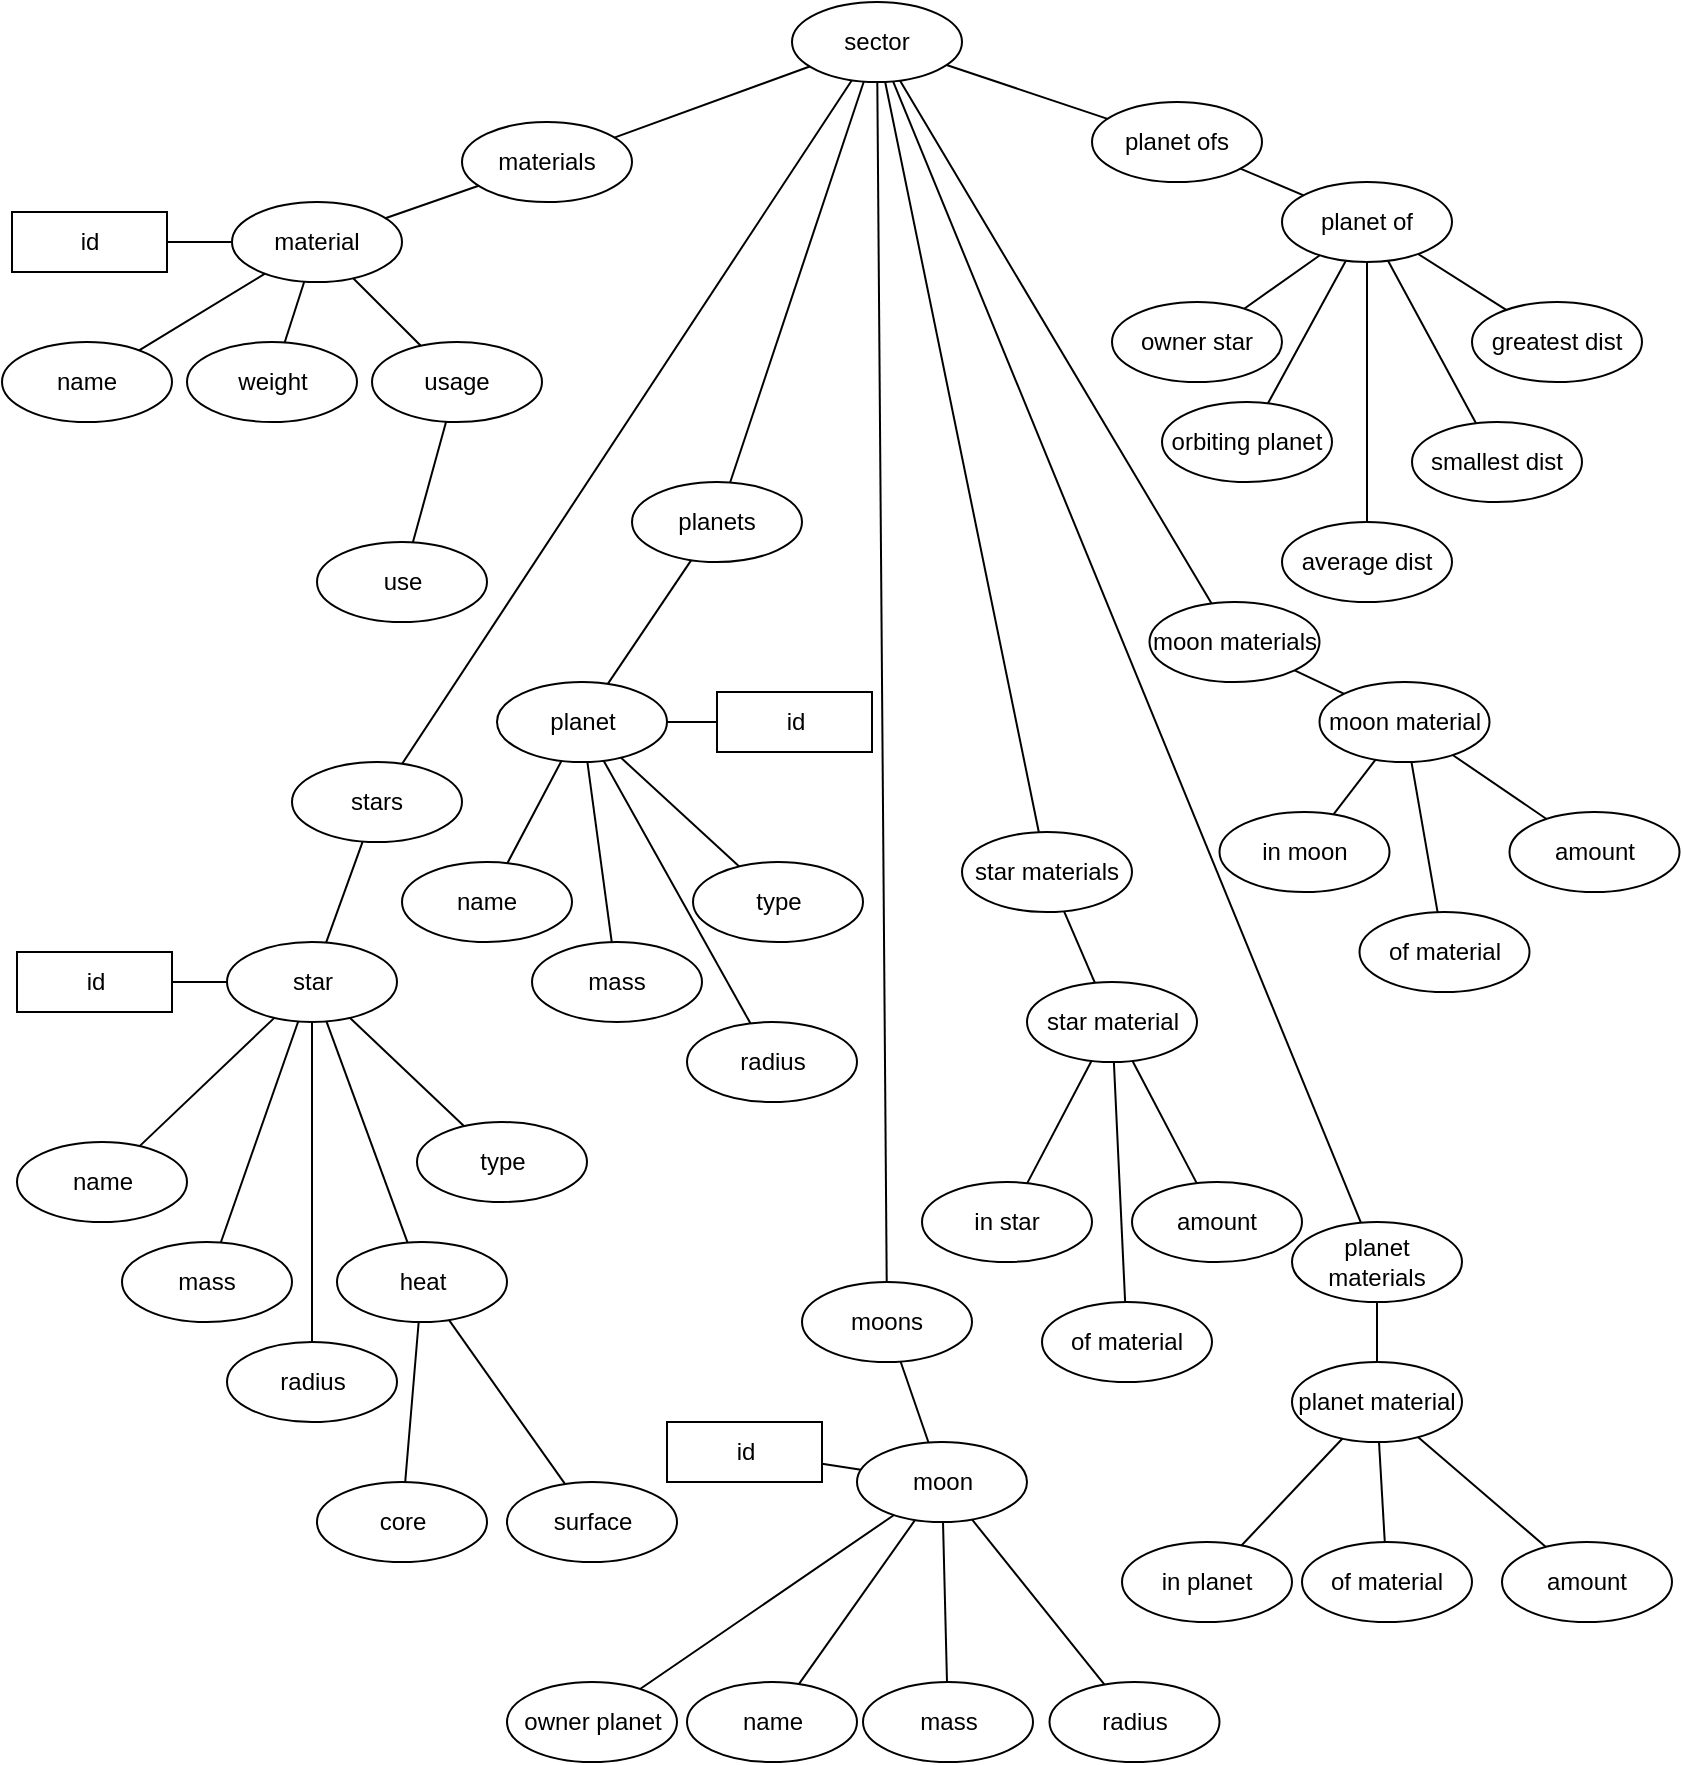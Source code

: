 <mxfile version="13.7.9" type="device"><diagram id="rpk3sC6Hk7ZW48zd230Z" name="Page-1"><mxGraphModel dx="1102" dy="816" grid="1" gridSize="10" guides="1" tooltips="1" connect="1" arrows="1" fold="1" page="1" pageScale="1" pageWidth="850" pageHeight="1100" math="0" shadow="0"><root><mxCell id="0"/><mxCell id="1" parent="0"/><mxCell id="F7qKEZ5J_0iM9DmlsSGn-1" value="sector" style="ellipse;whiteSpace=wrap;html=1;" parent="1" vertex="1"><mxGeometry x="400" y="90" width="85" height="40" as="geometry"/></mxCell><mxCell id="F7qKEZ5J_0iM9DmlsSGn-2" value="moon" style="ellipse;whiteSpace=wrap;html=1;" parent="1" vertex="1"><mxGeometry x="432.5" y="810" width="85" height="40" as="geometry"/></mxCell><mxCell id="F7qKEZ5J_0iM9DmlsSGn-3" value="planet" style="ellipse;whiteSpace=wrap;html=1;" parent="1" vertex="1"><mxGeometry x="252.5" y="430" width="85" height="40" as="geometry"/></mxCell><mxCell id="F7qKEZ5J_0iM9DmlsSGn-4" value="star" style="ellipse;whiteSpace=wrap;html=1;" parent="1" vertex="1"><mxGeometry x="117.5" y="560" width="85" height="40" as="geometry"/></mxCell><mxCell id="F7qKEZ5J_0iM9DmlsSGn-5" value="star material" style="ellipse;whiteSpace=wrap;html=1;" parent="1" vertex="1"><mxGeometry x="517.5" y="580" width="85" height="40" as="geometry"/></mxCell><mxCell id="F7qKEZ5J_0iM9DmlsSGn-7" value="material" style="ellipse;whiteSpace=wrap;html=1;" parent="1" vertex="1"><mxGeometry x="120" y="190" width="85" height="40" as="geometry"/></mxCell><mxCell id="F7qKEZ5J_0iM9DmlsSGn-8" value="amount" style="ellipse;whiteSpace=wrap;html=1;" parent="1" vertex="1"><mxGeometry x="570" y="680" width="85" height="40" as="geometry"/></mxCell><mxCell id="F7qKEZ5J_0iM9DmlsSGn-9" value="of material" style="ellipse;whiteSpace=wrap;html=1;" parent="1" vertex="1"><mxGeometry x="525" y="740" width="85" height="40" as="geometry"/></mxCell><mxCell id="F7qKEZ5J_0iM9DmlsSGn-10" value="surface" style="ellipse;whiteSpace=wrap;html=1;" parent="1" vertex="1"><mxGeometry x="257.5" y="830" width="85" height="40" as="geometry"/></mxCell><mxCell id="F7qKEZ5J_0iM9DmlsSGn-11" value="core" style="ellipse;whiteSpace=wrap;html=1;" parent="1" vertex="1"><mxGeometry x="162.5" y="830" width="85" height="40" as="geometry"/></mxCell><mxCell id="F7qKEZ5J_0iM9DmlsSGn-12" value="type" style="ellipse;whiteSpace=wrap;html=1;" parent="1" vertex="1"><mxGeometry x="212.5" y="650" width="85" height="40" as="geometry"/></mxCell><mxCell id="F7qKEZ5J_0iM9DmlsSGn-13" value="heat" style="ellipse;whiteSpace=wrap;html=1;" parent="1" vertex="1"><mxGeometry x="172.5" y="710" width="85" height="40" as="geometry"/></mxCell><mxCell id="F7qKEZ5J_0iM9DmlsSGn-14" value="radius" style="ellipse;whiteSpace=wrap;html=1;" parent="1" vertex="1"><mxGeometry x="117.5" y="760" width="85" height="40" as="geometry"/></mxCell><mxCell id="F7qKEZ5J_0iM9DmlsSGn-15" value="mass" style="ellipse;whiteSpace=wrap;html=1;" parent="1" vertex="1"><mxGeometry x="65" y="710" width="85" height="40" as="geometry"/></mxCell><mxCell id="F7qKEZ5J_0iM9DmlsSGn-16" value="name" style="ellipse;whiteSpace=wrap;html=1;" parent="1" vertex="1"><mxGeometry x="12.5" y="660" width="85" height="40" as="geometry"/></mxCell><mxCell id="F7qKEZ5J_0iM9DmlsSGn-17" value="use" style="ellipse;whiteSpace=wrap;html=1;" parent="1" vertex="1"><mxGeometry x="162.5" y="360" width="85" height="40" as="geometry"/></mxCell><mxCell id="F7qKEZ5J_0iM9DmlsSGn-18" value="usage" style="ellipse;whiteSpace=wrap;html=1;" parent="1" vertex="1"><mxGeometry x="190" y="260" width="85" height="40" as="geometry"/></mxCell><mxCell id="F7qKEZ5J_0iM9DmlsSGn-19" value="weight" style="ellipse;whiteSpace=wrap;html=1;" parent="1" vertex="1"><mxGeometry x="97.5" y="260" width="85" height="40" as="geometry"/></mxCell><mxCell id="F7qKEZ5J_0iM9DmlsSGn-20" value="name" style="ellipse;whiteSpace=wrap;html=1;" parent="1" vertex="1"><mxGeometry x="5" y="260" width="85" height="40" as="geometry"/></mxCell><mxCell id="F7qKEZ5J_0iM9DmlsSGn-21" value="planet of" style="ellipse;whiteSpace=wrap;html=1;" parent="1" vertex="1"><mxGeometry x="645" y="180" width="85" height="40" as="geometry"/></mxCell><mxCell id="F7qKEZ5J_0iM9DmlsSGn-22" value="moon material" style="ellipse;whiteSpace=wrap;html=1;" parent="1" vertex="1"><mxGeometry x="663.75" y="430" width="85" height="40" as="geometry"/></mxCell><mxCell id="F7qKEZ5J_0iM9DmlsSGn-23" value="planet material" style="ellipse;whiteSpace=wrap;html=1;" parent="1" vertex="1"><mxGeometry x="650" y="770" width="85" height="40" as="geometry"/></mxCell><mxCell id="F7qKEZ5J_0iM9DmlsSGn-24" value="" style="endArrow=none;html=1;" parent="1" source="F7qKEZ5J_0iM9DmlsSGn-44" target="F7qKEZ5J_0iM9DmlsSGn-3" edge="1"><mxGeometry width="50" height="50" relative="1" as="geometry"><mxPoint x="487" y="810" as="sourcePoint"/><mxPoint x="537" y="760" as="targetPoint"/></mxGeometry></mxCell><mxCell id="F7qKEZ5J_0iM9DmlsSGn-25" value="" style="endArrow=none;html=1;" parent="1" source="qSoYFmJG4zn9AVgP1-RR-2" target="F7qKEZ5J_0iM9DmlsSGn-1" edge="1"><mxGeometry width="50" height="50" relative="1" as="geometry"><mxPoint x="55" y="130" as="sourcePoint"/><mxPoint x="105" y="80" as="targetPoint"/></mxGeometry></mxCell><mxCell id="F7qKEZ5J_0iM9DmlsSGn-26" value="" style="endArrow=none;html=1;" parent="1" source="F7qKEZ5J_0iM9DmlsSGn-10" target="F7qKEZ5J_0iM9DmlsSGn-13" edge="1"><mxGeometry width="50" height="50" relative="1" as="geometry"><mxPoint x="230" y="695" as="sourcePoint"/><mxPoint x="280" y="645" as="targetPoint"/></mxGeometry></mxCell><mxCell id="F7qKEZ5J_0iM9DmlsSGn-27" value="" style="endArrow=none;html=1;" parent="1" source="F7qKEZ5J_0iM9DmlsSGn-11" target="F7qKEZ5J_0iM9DmlsSGn-13" edge="1"><mxGeometry width="50" height="50" relative="1" as="geometry"><mxPoint x="-254.5" y="770" as="sourcePoint"/><mxPoint x="-204.5" y="720" as="targetPoint"/></mxGeometry></mxCell><mxCell id="F7qKEZ5J_0iM9DmlsSGn-28" value="" style="endArrow=none;html=1;" parent="1" source="F7qKEZ5J_0iM9DmlsSGn-12" target="F7qKEZ5J_0iM9DmlsSGn-4" edge="1"><mxGeometry width="50" height="50" relative="1" as="geometry"><mxPoint x="-237" y="710" as="sourcePoint"/><mxPoint x="-187" y="660" as="targetPoint"/></mxGeometry></mxCell><mxCell id="F7qKEZ5J_0iM9DmlsSGn-29" value="" style="endArrow=none;html=1;" parent="1" source="F7qKEZ5J_0iM9DmlsSGn-13" target="F7qKEZ5J_0iM9DmlsSGn-4" edge="1"><mxGeometry width="50" height="50" relative="1" as="geometry"><mxPoint x="-234.5" y="790" as="sourcePoint"/><mxPoint x="-184.5" y="740" as="targetPoint"/></mxGeometry></mxCell><mxCell id="F7qKEZ5J_0iM9DmlsSGn-30" value="" style="endArrow=none;html=1;" parent="1" source="F7qKEZ5J_0iM9DmlsSGn-14" target="F7qKEZ5J_0iM9DmlsSGn-4" edge="1"><mxGeometry width="50" height="50" relative="1" as="geometry"><mxPoint x="-224.5" y="800" as="sourcePoint"/><mxPoint x="-174.5" y="750" as="targetPoint"/></mxGeometry></mxCell><mxCell id="F7qKEZ5J_0iM9DmlsSGn-31" value="" style="endArrow=none;html=1;" parent="1" source="F7qKEZ5J_0iM9DmlsSGn-15" target="F7qKEZ5J_0iM9DmlsSGn-4" edge="1"><mxGeometry width="50" height="50" relative="1" as="geometry"><mxPoint x="-214.5" y="810" as="sourcePoint"/><mxPoint x="-164.5" y="760" as="targetPoint"/></mxGeometry></mxCell><mxCell id="F7qKEZ5J_0iM9DmlsSGn-32" value="" style="endArrow=none;html=1;" parent="1" source="F7qKEZ5J_0iM9DmlsSGn-16" target="F7qKEZ5J_0iM9DmlsSGn-4" edge="1"><mxGeometry width="50" height="50" relative="1" as="geometry"><mxPoint x="-204.5" y="820" as="sourcePoint"/><mxPoint x="-154.5" y="770" as="targetPoint"/></mxGeometry></mxCell><mxCell id="F7qKEZ5J_0iM9DmlsSGn-33" value="" style="endArrow=none;html=1;" parent="1" source="F7qKEZ5J_0iM9DmlsSGn-17" target="F7qKEZ5J_0iM9DmlsSGn-18" edge="1"><mxGeometry width="50" height="50" relative="1" as="geometry"><mxPoint x="-30" y="570" as="sourcePoint"/><mxPoint x="20" y="520" as="targetPoint"/></mxGeometry></mxCell><mxCell id="F7qKEZ5J_0iM9DmlsSGn-34" value="" style="endArrow=none;html=1;" parent="1" source="F7qKEZ5J_0iM9DmlsSGn-18" target="F7qKEZ5J_0iM9DmlsSGn-7" edge="1"><mxGeometry width="50" height="50" relative="1" as="geometry"><mxPoint x="-20" y="580" as="sourcePoint"/><mxPoint x="30" y="530" as="targetPoint"/></mxGeometry></mxCell><mxCell id="F7qKEZ5J_0iM9DmlsSGn-35" value="" style="endArrow=none;html=1;" parent="1" source="F7qKEZ5J_0iM9DmlsSGn-19" target="F7qKEZ5J_0iM9DmlsSGn-7" edge="1"><mxGeometry width="50" height="50" relative="1" as="geometry"><mxPoint x="-10" y="590" as="sourcePoint"/><mxPoint x="40" y="540" as="targetPoint"/></mxGeometry></mxCell><mxCell id="F7qKEZ5J_0iM9DmlsSGn-36" value="" style="endArrow=none;html=1;" parent="1" source="F7qKEZ5J_0iM9DmlsSGn-20" target="F7qKEZ5J_0iM9DmlsSGn-7" edge="1"><mxGeometry width="50" height="50" relative="1" as="geometry"><mxPoint y="600" as="sourcePoint"/><mxPoint x="50" y="550" as="targetPoint"/></mxGeometry></mxCell><mxCell id="F7qKEZ5J_0iM9DmlsSGn-37" value="in star" style="ellipse;whiteSpace=wrap;html=1;" parent="1" vertex="1"><mxGeometry x="465" y="680" width="85" height="40" as="geometry"/></mxCell><mxCell id="F7qKEZ5J_0iM9DmlsSGn-38" value="radius" style="ellipse;whiteSpace=wrap;html=1;" parent="1" vertex="1"><mxGeometry x="528.75" y="930" width="85" height="40" as="geometry"/></mxCell><mxCell id="F7qKEZ5J_0iM9DmlsSGn-39" value="mass" style="ellipse;whiteSpace=wrap;html=1;" parent="1" vertex="1"><mxGeometry x="435.5" y="930" width="85" height="40" as="geometry"/></mxCell><mxCell id="F7qKEZ5J_0iM9DmlsSGn-40" value="name" style="ellipse;whiteSpace=wrap;html=1;" parent="1" vertex="1"><mxGeometry x="347.5" y="930" width="85" height="40" as="geometry"/></mxCell><mxCell id="F7qKEZ5J_0iM9DmlsSGn-41" value="type" style="ellipse;whiteSpace=wrap;html=1;" parent="1" vertex="1"><mxGeometry x="350.5" y="520" width="85" height="40" as="geometry"/></mxCell><mxCell id="F7qKEZ5J_0iM9DmlsSGn-42" value="mass" style="ellipse;whiteSpace=wrap;html=1;" parent="1" vertex="1"><mxGeometry x="270" y="560" width="85" height="40" as="geometry"/></mxCell><mxCell id="F7qKEZ5J_0iM9DmlsSGn-43" value="radius" style="ellipse;whiteSpace=wrap;html=1;" parent="1" vertex="1"><mxGeometry x="347.5" y="600" width="85" height="40" as="geometry"/></mxCell><mxCell id="F7qKEZ5J_0iM9DmlsSGn-44" value="name" style="ellipse;whiteSpace=wrap;html=1;" parent="1" vertex="1"><mxGeometry x="205" y="520" width="85" height="40" as="geometry"/></mxCell><mxCell id="F7qKEZ5J_0iM9DmlsSGn-45" value="" style="endArrow=none;html=1;" parent="1" source="F7qKEZ5J_0iM9DmlsSGn-42" target="F7qKEZ5J_0iM9DmlsSGn-3" edge="1"><mxGeometry width="50" height="50" relative="1" as="geometry"><mxPoint x="497" y="820" as="sourcePoint"/><mxPoint x="547" y="770" as="targetPoint"/></mxGeometry></mxCell><mxCell id="F7qKEZ5J_0iM9DmlsSGn-46" value="" style="endArrow=none;html=1;" parent="1" source="F7qKEZ5J_0iM9DmlsSGn-43" target="F7qKEZ5J_0iM9DmlsSGn-3" edge="1"><mxGeometry width="50" height="50" relative="1" as="geometry"><mxPoint x="507" y="830" as="sourcePoint"/><mxPoint x="557" y="780" as="targetPoint"/></mxGeometry></mxCell><mxCell id="F7qKEZ5J_0iM9DmlsSGn-47" value="" style="endArrow=none;html=1;" parent="1" source="F7qKEZ5J_0iM9DmlsSGn-3" target="F7qKEZ5J_0iM9DmlsSGn-41" edge="1"><mxGeometry width="50" height="50" relative="1" as="geometry"><mxPoint x="517" y="840" as="sourcePoint"/><mxPoint x="567" y="790" as="targetPoint"/></mxGeometry></mxCell><mxCell id="F7qKEZ5J_0iM9DmlsSGn-48" value="" style="endArrow=none;html=1;" parent="1" source="qSoYFmJG4zn9AVgP1-RR-9" target="F7qKEZ5J_0iM9DmlsSGn-1" edge="1"><mxGeometry width="50" height="50" relative="1" as="geometry"><mxPoint x="415" y="660" as="sourcePoint"/><mxPoint x="465" y="610" as="targetPoint"/></mxGeometry></mxCell><mxCell id="F7qKEZ5J_0iM9DmlsSGn-49" value="" style="endArrow=none;html=1;" parent="1" source="F7qKEZ5J_0iM9DmlsSGn-2" target="F7qKEZ5J_0iM9DmlsSGn-66" edge="1"><mxGeometry width="50" height="50" relative="1" as="geometry"><mxPoint x="907.5" y="480" as="sourcePoint"/><mxPoint x="957.5" y="430" as="targetPoint"/></mxGeometry></mxCell><mxCell id="F7qKEZ5J_0iM9DmlsSGn-50" value="" style="endArrow=none;html=1;" parent="1" source="F7qKEZ5J_0iM9DmlsSGn-23" target="F7qKEZ5J_0iM9DmlsSGn-72" edge="1"><mxGeometry width="50" height="50" relative="1" as="geometry"><mxPoint x="435" y="680" as="sourcePoint"/><mxPoint x="485" y="630" as="targetPoint"/></mxGeometry></mxCell><mxCell id="F7qKEZ5J_0iM9DmlsSGn-51" value="" style="endArrow=none;html=1;" parent="1" source="F7qKEZ5J_0iM9DmlsSGn-1" target="qSoYFmJG4zn9AVgP1-RR-7" edge="1"><mxGeometry width="50" height="50" relative="1" as="geometry"><mxPoint x="445" y="690" as="sourcePoint"/><mxPoint x="495" y="640" as="targetPoint"/></mxGeometry></mxCell><mxCell id="F7qKEZ5J_0iM9DmlsSGn-52" value="" style="endArrow=none;html=1;" parent="1" source="F7qKEZ5J_0iM9DmlsSGn-1" target="qSoYFmJG4zn9AVgP1-RR-6" edge="1"><mxGeometry width="50" height="50" relative="1" as="geometry"><mxPoint x="455" y="700" as="sourcePoint"/><mxPoint x="505" y="650" as="targetPoint"/></mxGeometry></mxCell><mxCell id="F7qKEZ5J_0iM9DmlsSGn-53" value="" style="endArrow=none;html=1;" parent="1" source="qSoYFmJG4zn9AVgP1-RR-8" target="F7qKEZ5J_0iM9DmlsSGn-1" edge="1"><mxGeometry width="50" height="50" relative="1" as="geometry"><mxPoint x="465" y="710" as="sourcePoint"/><mxPoint x="515" y="660" as="targetPoint"/></mxGeometry></mxCell><mxCell id="F7qKEZ5J_0iM9DmlsSGn-54" value="" style="endArrow=none;html=1;" parent="1" source="F7qKEZ5J_0iM9DmlsSGn-8" target="F7qKEZ5J_0iM9DmlsSGn-5" edge="1"><mxGeometry width="50" height="50" relative="1" as="geometry"><mxPoint x="475" y="720" as="sourcePoint"/><mxPoint x="525" y="670" as="targetPoint"/></mxGeometry></mxCell><mxCell id="F7qKEZ5J_0iM9DmlsSGn-55" value="" style="endArrow=none;html=1;" parent="1" source="F7qKEZ5J_0iM9DmlsSGn-9" target="F7qKEZ5J_0iM9DmlsSGn-5" edge="1"><mxGeometry width="50" height="50" relative="1" as="geometry"><mxPoint x="485" y="730" as="sourcePoint"/><mxPoint x="535" y="680" as="targetPoint"/></mxGeometry></mxCell><mxCell id="F7qKEZ5J_0iM9DmlsSGn-56" value="" style="endArrow=none;html=1;" parent="1" source="F7qKEZ5J_0iM9DmlsSGn-37" target="F7qKEZ5J_0iM9DmlsSGn-5" edge="1"><mxGeometry width="50" height="50" relative="1" as="geometry"><mxPoint x="495" y="740" as="sourcePoint"/><mxPoint x="545" y="690" as="targetPoint"/></mxGeometry></mxCell><mxCell id="F7qKEZ5J_0iM9DmlsSGn-57" value="" style="endArrow=none;html=1;" parent="1" source="F7qKEZ5J_0iM9DmlsSGn-38" target="F7qKEZ5J_0iM9DmlsSGn-2" edge="1"><mxGeometry width="50" height="50" relative="1" as="geometry"><mxPoint x="505" y="750" as="sourcePoint"/><mxPoint x="555" y="700" as="targetPoint"/></mxGeometry></mxCell><mxCell id="F7qKEZ5J_0iM9DmlsSGn-58" value="" style="endArrow=none;html=1;" parent="1" source="F7qKEZ5J_0iM9DmlsSGn-39" target="F7qKEZ5J_0iM9DmlsSGn-2" edge="1"><mxGeometry width="50" height="50" relative="1" as="geometry"><mxPoint x="515" y="760" as="sourcePoint"/><mxPoint x="565" y="710" as="targetPoint"/></mxGeometry></mxCell><mxCell id="F7qKEZ5J_0iM9DmlsSGn-59" value="" style="endArrow=none;html=1;" parent="1" source="F7qKEZ5J_0iM9DmlsSGn-40" target="F7qKEZ5J_0iM9DmlsSGn-2" edge="1"><mxGeometry width="50" height="50" relative="1" as="geometry"><mxPoint x="520" y="300" as="sourcePoint"/><mxPoint x="575" y="720" as="targetPoint"/></mxGeometry></mxCell><mxCell id="F7qKEZ5J_0iM9DmlsSGn-60" value="" style="endArrow=none;html=1;" parent="1" source="qSoYFmJG4zn9AVgP1-RR-1" target="F7qKEZ5J_0iM9DmlsSGn-1" edge="1"><mxGeometry width="50" height="50" relative="1" as="geometry"><mxPoint x="535" y="780" as="sourcePoint"/><mxPoint x="585" y="730" as="targetPoint"/></mxGeometry></mxCell><mxCell id="F7qKEZ5J_0iM9DmlsSGn-61" value="greatest dist" style="ellipse;whiteSpace=wrap;html=1;" parent="1" vertex="1"><mxGeometry x="740" y="240" width="85" height="40" as="geometry"/></mxCell><mxCell id="F7qKEZ5J_0iM9DmlsSGn-62" value="smallest dist" style="ellipse;whiteSpace=wrap;html=1;" parent="1" vertex="1"><mxGeometry x="710" y="300" width="85" height="40" as="geometry"/></mxCell><mxCell id="F7qKEZ5J_0iM9DmlsSGn-63" value="average dist" style="ellipse;whiteSpace=wrap;html=1;" parent="1" vertex="1"><mxGeometry x="645" y="350" width="85" height="40" as="geometry"/></mxCell><mxCell id="F7qKEZ5J_0iM9DmlsSGn-64" value="orbiting planet" style="ellipse;whiteSpace=wrap;html=1;" parent="1" vertex="1"><mxGeometry x="585" y="290" width="85" height="40" as="geometry"/></mxCell><mxCell id="F7qKEZ5J_0iM9DmlsSGn-65" value="owner star" style="ellipse;whiteSpace=wrap;html=1;" parent="1" vertex="1"><mxGeometry x="560" y="240" width="85" height="40" as="geometry"/></mxCell><mxCell id="F7qKEZ5J_0iM9DmlsSGn-66" value="owner planet" style="ellipse;whiteSpace=wrap;html=1;" parent="1" vertex="1"><mxGeometry x="257.5" y="930" width="85" height="40" as="geometry"/></mxCell><mxCell id="F7qKEZ5J_0iM9DmlsSGn-67" value="amount" style="ellipse;whiteSpace=wrap;html=1;" parent="1" vertex="1"><mxGeometry x="758.75" y="495" width="85" height="40" as="geometry"/></mxCell><mxCell id="F7qKEZ5J_0iM9DmlsSGn-68" value="in moon" style="ellipse;whiteSpace=wrap;html=1;" parent="1" vertex="1"><mxGeometry x="613.75" y="495" width="85" height="40" as="geometry"/></mxCell><mxCell id="F7qKEZ5J_0iM9DmlsSGn-69" value="amount" style="ellipse;whiteSpace=wrap;html=1;" parent="1" vertex="1"><mxGeometry x="755" y="860" width="85" height="40" as="geometry"/></mxCell><mxCell id="F7qKEZ5J_0iM9DmlsSGn-70" value="in planet" style="ellipse;whiteSpace=wrap;html=1;" parent="1" vertex="1"><mxGeometry x="565" y="860" width="85" height="40" as="geometry"/></mxCell><mxCell id="F7qKEZ5J_0iM9DmlsSGn-71" value="of material" style="ellipse;whiteSpace=wrap;html=1;" parent="1" vertex="1"><mxGeometry x="683.75" y="545" width="85" height="40" as="geometry"/></mxCell><mxCell id="F7qKEZ5J_0iM9DmlsSGn-72" value="of material" style="ellipse;whiteSpace=wrap;html=1;" parent="1" vertex="1"><mxGeometry x="655" y="860" width="85" height="40" as="geometry"/></mxCell><mxCell id="F7qKEZ5J_0iM9DmlsSGn-73" value="" style="endArrow=none;html=1;" parent="1" source="F7qKEZ5J_0iM9DmlsSGn-21" target="F7qKEZ5J_0iM9DmlsSGn-61" edge="1"><mxGeometry width="50" height="50" relative="1" as="geometry"><mxPoint x="442.5" y="770" as="sourcePoint"/><mxPoint x="492.5" y="720" as="targetPoint"/></mxGeometry></mxCell><mxCell id="F7qKEZ5J_0iM9DmlsSGn-74" value="" style="endArrow=none;html=1;" parent="1" source="F7qKEZ5J_0iM9DmlsSGn-21" target="F7qKEZ5J_0iM9DmlsSGn-63" edge="1"><mxGeometry width="50" height="50" relative="1" as="geometry"><mxPoint x="452.5" y="780" as="sourcePoint"/><mxPoint x="502.5" y="730" as="targetPoint"/></mxGeometry></mxCell><mxCell id="F7qKEZ5J_0iM9DmlsSGn-75" value="" style="endArrow=none;html=1;" parent="1" source="F7qKEZ5J_0iM9DmlsSGn-21" target="F7qKEZ5J_0iM9DmlsSGn-62" edge="1"><mxGeometry width="50" height="50" relative="1" as="geometry"><mxPoint x="462.5" y="790" as="sourcePoint"/><mxPoint x="512.5" y="740" as="targetPoint"/></mxGeometry></mxCell><mxCell id="F7qKEZ5J_0iM9DmlsSGn-76" value="" style="endArrow=none;html=1;" parent="1" source="F7qKEZ5J_0iM9DmlsSGn-64" target="F7qKEZ5J_0iM9DmlsSGn-21" edge="1"><mxGeometry width="50" height="50" relative="1" as="geometry"><mxPoint x="472.5" y="800" as="sourcePoint"/><mxPoint x="522.5" y="750" as="targetPoint"/></mxGeometry></mxCell><mxCell id="F7qKEZ5J_0iM9DmlsSGn-77" value="" style="endArrow=none;html=1;" parent="1" source="F7qKEZ5J_0iM9DmlsSGn-65" target="F7qKEZ5J_0iM9DmlsSGn-21" edge="1"><mxGeometry width="50" height="50" relative="1" as="geometry"><mxPoint x="482.5" y="810" as="sourcePoint"/><mxPoint x="532.5" y="760" as="targetPoint"/></mxGeometry></mxCell><mxCell id="F7qKEZ5J_0iM9DmlsSGn-78" value="" style="endArrow=none;html=1;" parent="1" source="F7qKEZ5J_0iM9DmlsSGn-67" target="F7qKEZ5J_0iM9DmlsSGn-22" edge="1"><mxGeometry width="50" height="50" relative="1" as="geometry"><mxPoint x="967.5" y="540" as="sourcePoint"/><mxPoint x="1017.5" y="490" as="targetPoint"/></mxGeometry></mxCell><mxCell id="F7qKEZ5J_0iM9DmlsSGn-79" value="" style="endArrow=none;html=1;" parent="1" source="F7qKEZ5J_0iM9DmlsSGn-71" target="F7qKEZ5J_0iM9DmlsSGn-22" edge="1"><mxGeometry width="50" height="50" relative="1" as="geometry"><mxPoint x="977.5" y="550" as="sourcePoint"/><mxPoint x="1027.5" y="500" as="targetPoint"/></mxGeometry></mxCell><mxCell id="F7qKEZ5J_0iM9DmlsSGn-80" value="" style="endArrow=none;html=1;" parent="1" source="F7qKEZ5J_0iM9DmlsSGn-68" target="F7qKEZ5J_0iM9DmlsSGn-22" edge="1"><mxGeometry width="50" height="50" relative="1" as="geometry"><mxPoint x="987.5" y="560" as="sourcePoint"/><mxPoint x="1037.5" y="510" as="targetPoint"/></mxGeometry></mxCell><mxCell id="F7qKEZ5J_0iM9DmlsSGn-81" value="" style="endArrow=none;html=1;" parent="1" source="F7qKEZ5J_0iM9DmlsSGn-69" target="F7qKEZ5J_0iM9DmlsSGn-23" edge="1"><mxGeometry width="50" height="50" relative="1" as="geometry"><mxPoint x="997.5" y="570" as="sourcePoint"/><mxPoint x="1047.5" y="520" as="targetPoint"/></mxGeometry></mxCell><mxCell id="F7qKEZ5J_0iM9DmlsSGn-82" value="" style="endArrow=none;html=1;" parent="1" source="F7qKEZ5J_0iM9DmlsSGn-70" target="F7qKEZ5J_0iM9DmlsSGn-23" edge="1"><mxGeometry width="50" height="50" relative="1" as="geometry"><mxPoint x="1007.5" y="580" as="sourcePoint"/><mxPoint x="1057.5" y="530" as="targetPoint"/></mxGeometry></mxCell><mxCell id="F7qKEZ5J_0iM9DmlsSGn-83" value="" style="endArrow=none;html=1;" parent="1" source="F7qKEZ5J_0iM9DmlsSGn-1" target="qSoYFmJG4zn9AVgP1-RR-5" edge="1"><mxGeometry width="50" height="50" relative="1" as="geometry"><mxPoint x="1040" y="495" as="sourcePoint"/><mxPoint x="1090" y="445" as="targetPoint"/></mxGeometry></mxCell><mxCell id="F7qKEZ5J_0iM9DmlsSGn-84" value="" style="endArrow=none;html=1;" parent="1" source="F7qKEZ5J_0iM9DmlsSGn-1" target="qSoYFmJG4zn9AVgP1-RR-3" edge="1"><mxGeometry width="50" height="50" relative="1" as="geometry"><mxPoint x="1050" y="505" as="sourcePoint"/><mxPoint x="1100" y="455" as="targetPoint"/></mxGeometry></mxCell><mxCell id="F7qKEZ5J_0iM9DmlsSGn-93" value="id" style="rounded=0;whiteSpace=wrap;html=1;" parent="1" vertex="1"><mxGeometry x="337.5" y="800" width="77.5" height="30" as="geometry"/></mxCell><mxCell id="F7qKEZ5J_0iM9DmlsSGn-94" value="id" style="rounded=0;whiteSpace=wrap;html=1;" parent="1" vertex="1"><mxGeometry x="362.5" y="435" width="77.5" height="30" as="geometry"/></mxCell><mxCell id="F7qKEZ5J_0iM9DmlsSGn-95" value="id" style="rounded=0;whiteSpace=wrap;html=1;" parent="1" vertex="1"><mxGeometry x="10" y="195" width="77.5" height="30" as="geometry"/></mxCell><mxCell id="F7qKEZ5J_0iM9DmlsSGn-96" value="id" style="rounded=0;whiteSpace=wrap;html=1;" parent="1" vertex="1"><mxGeometry x="12.5" y="565" width="77.5" height="30" as="geometry"/></mxCell><mxCell id="F7qKEZ5J_0iM9DmlsSGn-97" value="" style="endArrow=none;html=1;" parent="1" source="F7qKEZ5J_0iM9DmlsSGn-2" target="F7qKEZ5J_0iM9DmlsSGn-93" edge="1"><mxGeometry width="50" height="50" relative="1" as="geometry"><mxPoint x="30" y="500" as="sourcePoint"/><mxPoint x="80" y="450" as="targetPoint"/></mxGeometry></mxCell><mxCell id="F7qKEZ5J_0iM9DmlsSGn-98" value="" style="endArrow=none;html=1;" parent="1" source="F7qKEZ5J_0iM9DmlsSGn-3" target="F7qKEZ5J_0iM9DmlsSGn-94" edge="1"><mxGeometry width="50" height="50" relative="1" as="geometry"><mxPoint x="40" y="510" as="sourcePoint"/><mxPoint x="90" y="460" as="targetPoint"/></mxGeometry></mxCell><mxCell id="F7qKEZ5J_0iM9DmlsSGn-99" value="" style="endArrow=none;html=1;" parent="1" source="F7qKEZ5J_0iM9DmlsSGn-95" target="F7qKEZ5J_0iM9DmlsSGn-7" edge="1"><mxGeometry width="50" height="50" relative="1" as="geometry"><mxPoint x="50" y="520" as="sourcePoint"/><mxPoint x="100" y="470" as="targetPoint"/></mxGeometry></mxCell><mxCell id="F7qKEZ5J_0iM9DmlsSGn-100" value="" style="endArrow=none;html=1;" parent="1" source="F7qKEZ5J_0iM9DmlsSGn-96" target="F7qKEZ5J_0iM9DmlsSGn-4" edge="1"><mxGeometry width="50" height="50" relative="1" as="geometry"><mxPoint x="60" y="530" as="sourcePoint"/><mxPoint x="110" y="480" as="targetPoint"/></mxGeometry></mxCell><mxCell id="qSoYFmJG4zn9AVgP1-RR-1" value="planets" style="ellipse;whiteSpace=wrap;html=1;" vertex="1" parent="1"><mxGeometry x="320" y="330" width="85" height="40" as="geometry"/></mxCell><mxCell id="qSoYFmJG4zn9AVgP1-RR-2" value="materials" style="ellipse;whiteSpace=wrap;html=1;" vertex="1" parent="1"><mxGeometry x="235" y="150" width="85" height="40" as="geometry"/></mxCell><mxCell id="qSoYFmJG4zn9AVgP1-RR-3" value="planet ofs" style="ellipse;whiteSpace=wrap;html=1;" vertex="1" parent="1"><mxGeometry x="550" y="140" width="85" height="40" as="geometry"/></mxCell><mxCell id="qSoYFmJG4zn9AVgP1-RR-5" value="moon materials" style="ellipse;whiteSpace=wrap;html=1;" vertex="1" parent="1"><mxGeometry x="578.75" y="390" width="85" height="40" as="geometry"/></mxCell><mxCell id="qSoYFmJG4zn9AVgP1-RR-6" value="star materials" style="ellipse;whiteSpace=wrap;html=1;" vertex="1" parent="1"><mxGeometry x="485" y="505" width="85" height="40" as="geometry"/></mxCell><mxCell id="qSoYFmJG4zn9AVgP1-RR-7" value="planet materials" style="ellipse;whiteSpace=wrap;html=1;" vertex="1" parent="1"><mxGeometry x="650" y="700" width="85" height="40" as="geometry"/></mxCell><mxCell id="qSoYFmJG4zn9AVgP1-RR-8" value="moons" style="ellipse;whiteSpace=wrap;html=1;" vertex="1" parent="1"><mxGeometry x="405" y="730" width="85" height="40" as="geometry"/></mxCell><mxCell id="qSoYFmJG4zn9AVgP1-RR-9" value="stars" style="ellipse;whiteSpace=wrap;html=1;" vertex="1" parent="1"><mxGeometry x="150" y="470" width="85" height="40" as="geometry"/></mxCell><mxCell id="qSoYFmJG4zn9AVgP1-RR-10" value="" style="endArrow=none;html=1;" edge="1" parent="1" source="F7qKEZ5J_0iM9DmlsSGn-7" target="qSoYFmJG4zn9AVgP1-RR-2"><mxGeometry width="50" height="50" relative="1" as="geometry"><mxPoint x="37.5" y="390" as="sourcePoint"/><mxPoint x="87.5" y="340" as="targetPoint"/></mxGeometry></mxCell><mxCell id="qSoYFmJG4zn9AVgP1-RR-11" value="" style="endArrow=none;html=1;" edge="1" parent="1" source="qSoYFmJG4zn9AVgP1-RR-3" target="F7qKEZ5J_0iM9DmlsSGn-21"><mxGeometry width="50" height="50" relative="1" as="geometry"><mxPoint x="47.5" y="400" as="sourcePoint"/><mxPoint x="97.5" y="350" as="targetPoint"/></mxGeometry></mxCell><mxCell id="qSoYFmJG4zn9AVgP1-RR-12" value="" style="endArrow=none;html=1;" edge="1" parent="1" source="F7qKEZ5J_0iM9DmlsSGn-4" target="qSoYFmJG4zn9AVgP1-RR-9"><mxGeometry width="50" height="50" relative="1" as="geometry"><mxPoint x="57.5" y="410" as="sourcePoint"/><mxPoint x="107.5" y="360" as="targetPoint"/></mxGeometry></mxCell><mxCell id="qSoYFmJG4zn9AVgP1-RR-13" value="" style="endArrow=none;html=1;" edge="1" parent="1" source="F7qKEZ5J_0iM9DmlsSGn-2" target="qSoYFmJG4zn9AVgP1-RR-8"><mxGeometry width="50" height="50" relative="1" as="geometry"><mxPoint x="67.5" y="420" as="sourcePoint"/><mxPoint x="117.5" y="370" as="targetPoint"/></mxGeometry></mxCell><mxCell id="qSoYFmJG4zn9AVgP1-RR-14" value="" style="endArrow=none;html=1;" edge="1" parent="1" source="F7qKEZ5J_0iM9DmlsSGn-5" target="qSoYFmJG4zn9AVgP1-RR-6"><mxGeometry width="50" height="50" relative="1" as="geometry"><mxPoint x="77.5" y="430" as="sourcePoint"/><mxPoint x="127.5" y="380" as="targetPoint"/></mxGeometry></mxCell><mxCell id="qSoYFmJG4zn9AVgP1-RR-15" value="" style="endArrow=none;html=1;" edge="1" parent="1" source="F7qKEZ5J_0iM9DmlsSGn-3" target="qSoYFmJG4zn9AVgP1-RR-1"><mxGeometry width="50" height="50" relative="1" as="geometry"><mxPoint x="87.5" y="440" as="sourcePoint"/><mxPoint x="137.5" y="390" as="targetPoint"/></mxGeometry></mxCell><mxCell id="qSoYFmJG4zn9AVgP1-RR-16" value="" style="endArrow=none;html=1;" edge="1" parent="1" source="F7qKEZ5J_0iM9DmlsSGn-23" target="qSoYFmJG4zn9AVgP1-RR-7"><mxGeometry width="50" height="50" relative="1" as="geometry"><mxPoint x="97.5" y="450" as="sourcePoint"/><mxPoint x="147.5" y="400" as="targetPoint"/></mxGeometry></mxCell><mxCell id="qSoYFmJG4zn9AVgP1-RR-17" value="" style="endArrow=none;html=1;" edge="1" parent="1" source="F7qKEZ5J_0iM9DmlsSGn-22" target="qSoYFmJG4zn9AVgP1-RR-5"><mxGeometry width="50" height="50" relative="1" as="geometry"><mxPoint x="107.5" y="460" as="sourcePoint"/><mxPoint x="157.5" y="410" as="targetPoint"/></mxGeometry></mxCell></root></mxGraphModel></diagram></mxfile>